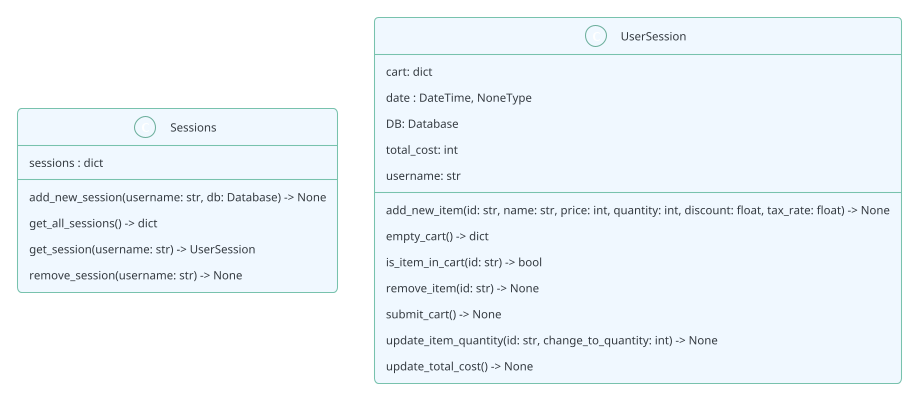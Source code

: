 @startuml classes
!theme minty
set namespaceSeparator none
class "Sessions" as core.session.Sessions #aliceblue {
  sessions : dict
  add_new_session(username: str, db: Database) -> None
  get_all_sessions() -> dict
  get_session(username: str) -> UserSession
  remove_session(username: str) -> None
}
class "UserSession" as core.session.UserSession #aliceblue {
  cart: dict
  date : DateTime, NoneType
  DB: Database
  total_cost: int
  username: str
  add_new_item(id: str, name: str, price: int, quantity: int, discount: float, tax_rate: float) -> None
  empty_cart() -> dict
  is_item_in_cart(id: str) -> bool
  remove_item(id: str) -> None
  submit_cart() -> None
  update_item_quantity(id: str, change_to_quantity: int) -> None
  update_total_cost() -> None
}
@enduml
